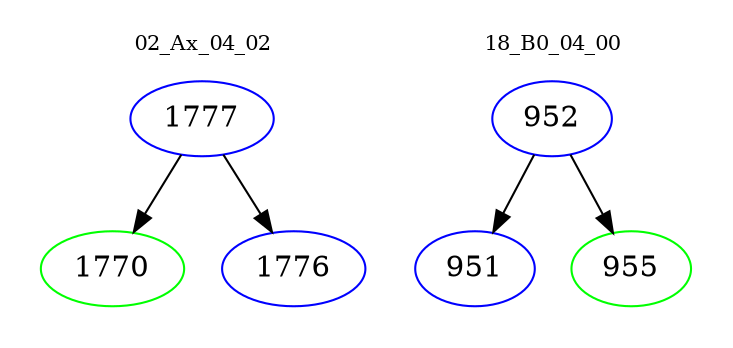 digraph{
subgraph cluster_0 {
color = white
label = "02_Ax_04_02";
fontsize=10;
T0_1777 [label="1777", color="blue"]
T0_1777 -> T0_1770 [color="black"]
T0_1770 [label="1770", color="green"]
T0_1777 -> T0_1776 [color="black"]
T0_1776 [label="1776", color="blue"]
}
subgraph cluster_1 {
color = white
label = "18_B0_04_00";
fontsize=10;
T1_952 [label="952", color="blue"]
T1_952 -> T1_951 [color="black"]
T1_951 [label="951", color="blue"]
T1_952 -> T1_955 [color="black"]
T1_955 [label="955", color="green"]
}
}
